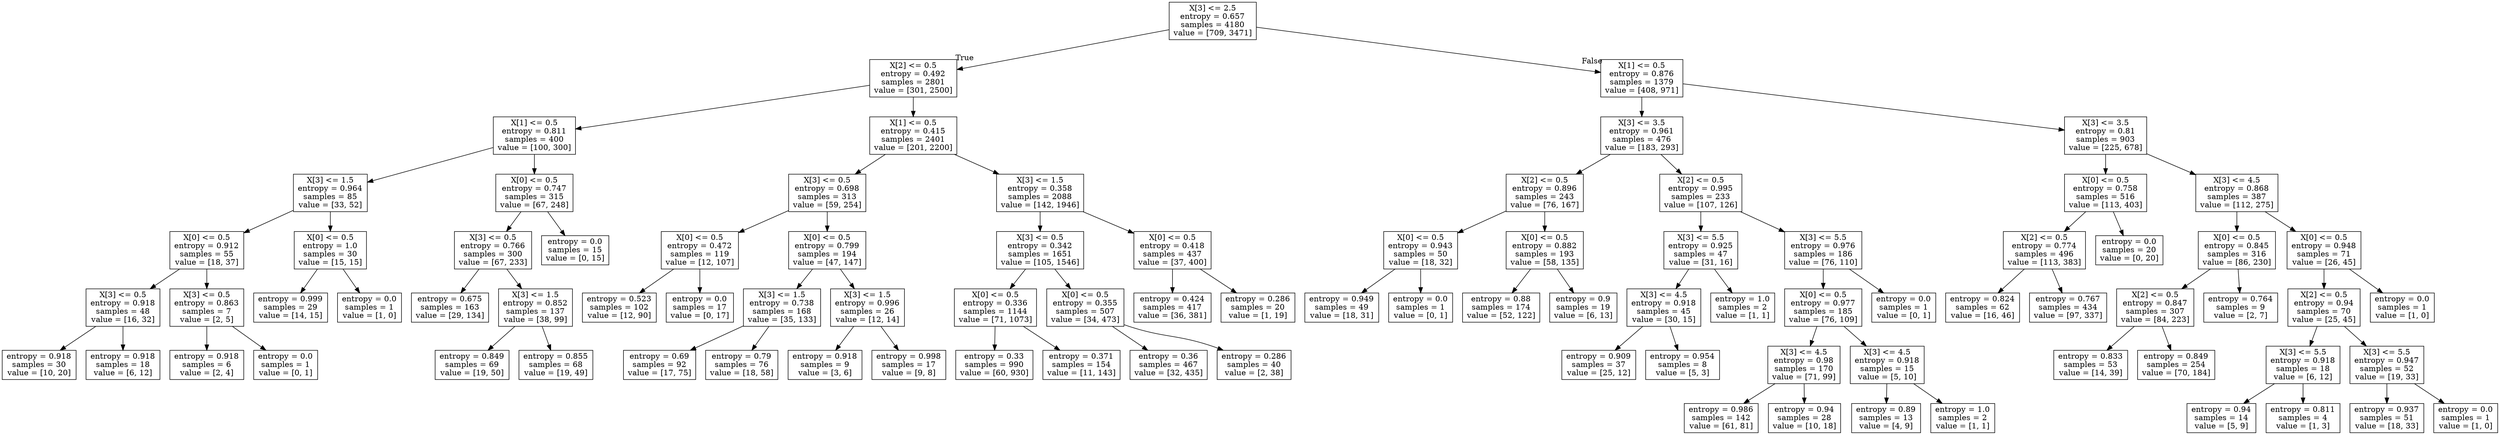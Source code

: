 digraph Tree {
node [shape=box] ;
0 [label="X[3] <= 2.5\nentropy = 0.657\nsamples = 4180\nvalue = [709, 3471]"] ;
1 [label="X[2] <= 0.5\nentropy = 0.492\nsamples = 2801\nvalue = [301, 2500]"] ;
0 -> 1 [labeldistance=2.5, labelangle=45, headlabel="True"] ;
2 [label="X[1] <= 0.5\nentropy = 0.811\nsamples = 400\nvalue = [100, 300]"] ;
1 -> 2 ;
3 [label="X[3] <= 1.5\nentropy = 0.964\nsamples = 85\nvalue = [33, 52]"] ;
2 -> 3 ;
4 [label="X[0] <= 0.5\nentropy = 0.912\nsamples = 55\nvalue = [18, 37]"] ;
3 -> 4 ;
5 [label="X[3] <= 0.5\nentropy = 0.918\nsamples = 48\nvalue = [16, 32]"] ;
4 -> 5 ;
6 [label="entropy = 0.918\nsamples = 30\nvalue = [10, 20]"] ;
5 -> 6 ;
7 [label="entropy = 0.918\nsamples = 18\nvalue = [6, 12]"] ;
5 -> 7 ;
8 [label="X[3] <= 0.5\nentropy = 0.863\nsamples = 7\nvalue = [2, 5]"] ;
4 -> 8 ;
9 [label="entropy = 0.918\nsamples = 6\nvalue = [2, 4]"] ;
8 -> 9 ;
10 [label="entropy = 0.0\nsamples = 1\nvalue = [0, 1]"] ;
8 -> 10 ;
11 [label="X[0] <= 0.5\nentropy = 1.0\nsamples = 30\nvalue = [15, 15]"] ;
3 -> 11 ;
12 [label="entropy = 0.999\nsamples = 29\nvalue = [14, 15]"] ;
11 -> 12 ;
13 [label="entropy = 0.0\nsamples = 1\nvalue = [1, 0]"] ;
11 -> 13 ;
14 [label="X[0] <= 0.5\nentropy = 0.747\nsamples = 315\nvalue = [67, 248]"] ;
2 -> 14 ;
15 [label="X[3] <= 0.5\nentropy = 0.766\nsamples = 300\nvalue = [67, 233]"] ;
14 -> 15 ;
16 [label="entropy = 0.675\nsamples = 163\nvalue = [29, 134]"] ;
15 -> 16 ;
17 [label="X[3] <= 1.5\nentropy = 0.852\nsamples = 137\nvalue = [38, 99]"] ;
15 -> 17 ;
18 [label="entropy = 0.849\nsamples = 69\nvalue = [19, 50]"] ;
17 -> 18 ;
19 [label="entropy = 0.855\nsamples = 68\nvalue = [19, 49]"] ;
17 -> 19 ;
20 [label="entropy = 0.0\nsamples = 15\nvalue = [0, 15]"] ;
14 -> 20 ;
21 [label="X[1] <= 0.5\nentropy = 0.415\nsamples = 2401\nvalue = [201, 2200]"] ;
1 -> 21 ;
22 [label="X[3] <= 0.5\nentropy = 0.698\nsamples = 313\nvalue = [59, 254]"] ;
21 -> 22 ;
23 [label="X[0] <= 0.5\nentropy = 0.472\nsamples = 119\nvalue = [12, 107]"] ;
22 -> 23 ;
24 [label="entropy = 0.523\nsamples = 102\nvalue = [12, 90]"] ;
23 -> 24 ;
25 [label="entropy = 0.0\nsamples = 17\nvalue = [0, 17]"] ;
23 -> 25 ;
26 [label="X[0] <= 0.5\nentropy = 0.799\nsamples = 194\nvalue = [47, 147]"] ;
22 -> 26 ;
27 [label="X[3] <= 1.5\nentropy = 0.738\nsamples = 168\nvalue = [35, 133]"] ;
26 -> 27 ;
28 [label="entropy = 0.69\nsamples = 92\nvalue = [17, 75]"] ;
27 -> 28 ;
29 [label="entropy = 0.79\nsamples = 76\nvalue = [18, 58]"] ;
27 -> 29 ;
30 [label="X[3] <= 1.5\nentropy = 0.996\nsamples = 26\nvalue = [12, 14]"] ;
26 -> 30 ;
31 [label="entropy = 0.918\nsamples = 9\nvalue = [3, 6]"] ;
30 -> 31 ;
32 [label="entropy = 0.998\nsamples = 17\nvalue = [9, 8]"] ;
30 -> 32 ;
33 [label="X[3] <= 1.5\nentropy = 0.358\nsamples = 2088\nvalue = [142, 1946]"] ;
21 -> 33 ;
34 [label="X[3] <= 0.5\nentropy = 0.342\nsamples = 1651\nvalue = [105, 1546]"] ;
33 -> 34 ;
35 [label="X[0] <= 0.5\nentropy = 0.336\nsamples = 1144\nvalue = [71, 1073]"] ;
34 -> 35 ;
36 [label="entropy = 0.33\nsamples = 990\nvalue = [60, 930]"] ;
35 -> 36 ;
37 [label="entropy = 0.371\nsamples = 154\nvalue = [11, 143]"] ;
35 -> 37 ;
38 [label="X[0] <= 0.5\nentropy = 0.355\nsamples = 507\nvalue = [34, 473]"] ;
34 -> 38 ;
39 [label="entropy = 0.36\nsamples = 467\nvalue = [32, 435]"] ;
38 -> 39 ;
40 [label="entropy = 0.286\nsamples = 40\nvalue = [2, 38]"] ;
38 -> 40 ;
41 [label="X[0] <= 0.5\nentropy = 0.418\nsamples = 437\nvalue = [37, 400]"] ;
33 -> 41 ;
42 [label="entropy = 0.424\nsamples = 417\nvalue = [36, 381]"] ;
41 -> 42 ;
43 [label="entropy = 0.286\nsamples = 20\nvalue = [1, 19]"] ;
41 -> 43 ;
44 [label="X[1] <= 0.5\nentropy = 0.876\nsamples = 1379\nvalue = [408, 971]"] ;
0 -> 44 [labeldistance=2.5, labelangle=-45, headlabel="False"] ;
45 [label="X[3] <= 3.5\nentropy = 0.961\nsamples = 476\nvalue = [183, 293]"] ;
44 -> 45 ;
46 [label="X[2] <= 0.5\nentropy = 0.896\nsamples = 243\nvalue = [76, 167]"] ;
45 -> 46 ;
47 [label="X[0] <= 0.5\nentropy = 0.943\nsamples = 50\nvalue = [18, 32]"] ;
46 -> 47 ;
48 [label="entropy = 0.949\nsamples = 49\nvalue = [18, 31]"] ;
47 -> 48 ;
49 [label="entropy = 0.0\nsamples = 1\nvalue = [0, 1]"] ;
47 -> 49 ;
50 [label="X[0] <= 0.5\nentropy = 0.882\nsamples = 193\nvalue = [58, 135]"] ;
46 -> 50 ;
51 [label="entropy = 0.88\nsamples = 174\nvalue = [52, 122]"] ;
50 -> 51 ;
52 [label="entropy = 0.9\nsamples = 19\nvalue = [6, 13]"] ;
50 -> 52 ;
53 [label="X[2] <= 0.5\nentropy = 0.995\nsamples = 233\nvalue = [107, 126]"] ;
45 -> 53 ;
54 [label="X[3] <= 5.5\nentropy = 0.925\nsamples = 47\nvalue = [31, 16]"] ;
53 -> 54 ;
55 [label="X[3] <= 4.5\nentropy = 0.918\nsamples = 45\nvalue = [30, 15]"] ;
54 -> 55 ;
56 [label="entropy = 0.909\nsamples = 37\nvalue = [25, 12]"] ;
55 -> 56 ;
57 [label="entropy = 0.954\nsamples = 8\nvalue = [5, 3]"] ;
55 -> 57 ;
58 [label="entropy = 1.0\nsamples = 2\nvalue = [1, 1]"] ;
54 -> 58 ;
59 [label="X[3] <= 5.5\nentropy = 0.976\nsamples = 186\nvalue = [76, 110]"] ;
53 -> 59 ;
60 [label="X[0] <= 0.5\nentropy = 0.977\nsamples = 185\nvalue = [76, 109]"] ;
59 -> 60 ;
61 [label="X[3] <= 4.5\nentropy = 0.98\nsamples = 170\nvalue = [71, 99]"] ;
60 -> 61 ;
62 [label="entropy = 0.986\nsamples = 142\nvalue = [61, 81]"] ;
61 -> 62 ;
63 [label="entropy = 0.94\nsamples = 28\nvalue = [10, 18]"] ;
61 -> 63 ;
64 [label="X[3] <= 4.5\nentropy = 0.918\nsamples = 15\nvalue = [5, 10]"] ;
60 -> 64 ;
65 [label="entropy = 0.89\nsamples = 13\nvalue = [4, 9]"] ;
64 -> 65 ;
66 [label="entropy = 1.0\nsamples = 2\nvalue = [1, 1]"] ;
64 -> 66 ;
67 [label="entropy = 0.0\nsamples = 1\nvalue = [0, 1]"] ;
59 -> 67 ;
68 [label="X[3] <= 3.5\nentropy = 0.81\nsamples = 903\nvalue = [225, 678]"] ;
44 -> 68 ;
69 [label="X[0] <= 0.5\nentropy = 0.758\nsamples = 516\nvalue = [113, 403]"] ;
68 -> 69 ;
70 [label="X[2] <= 0.5\nentropy = 0.774\nsamples = 496\nvalue = [113, 383]"] ;
69 -> 70 ;
71 [label="entropy = 0.824\nsamples = 62\nvalue = [16, 46]"] ;
70 -> 71 ;
72 [label="entropy = 0.767\nsamples = 434\nvalue = [97, 337]"] ;
70 -> 72 ;
73 [label="entropy = 0.0\nsamples = 20\nvalue = [0, 20]"] ;
69 -> 73 ;
74 [label="X[3] <= 4.5\nentropy = 0.868\nsamples = 387\nvalue = [112, 275]"] ;
68 -> 74 ;
75 [label="X[0] <= 0.5\nentropy = 0.845\nsamples = 316\nvalue = [86, 230]"] ;
74 -> 75 ;
76 [label="X[2] <= 0.5\nentropy = 0.847\nsamples = 307\nvalue = [84, 223]"] ;
75 -> 76 ;
77 [label="entropy = 0.833\nsamples = 53\nvalue = [14, 39]"] ;
76 -> 77 ;
78 [label="entropy = 0.849\nsamples = 254\nvalue = [70, 184]"] ;
76 -> 78 ;
79 [label="entropy = 0.764\nsamples = 9\nvalue = [2, 7]"] ;
75 -> 79 ;
80 [label="X[0] <= 0.5\nentropy = 0.948\nsamples = 71\nvalue = [26, 45]"] ;
74 -> 80 ;
81 [label="X[2] <= 0.5\nentropy = 0.94\nsamples = 70\nvalue = [25, 45]"] ;
80 -> 81 ;
82 [label="X[3] <= 5.5\nentropy = 0.918\nsamples = 18\nvalue = [6, 12]"] ;
81 -> 82 ;
83 [label="entropy = 0.94\nsamples = 14\nvalue = [5, 9]"] ;
82 -> 83 ;
84 [label="entropy = 0.811\nsamples = 4\nvalue = [1, 3]"] ;
82 -> 84 ;
85 [label="X[3] <= 5.5\nentropy = 0.947\nsamples = 52\nvalue = [19, 33]"] ;
81 -> 85 ;
86 [label="entropy = 0.937\nsamples = 51\nvalue = [18, 33]"] ;
85 -> 86 ;
87 [label="entropy = 0.0\nsamples = 1\nvalue = [1, 0]"] ;
85 -> 87 ;
88 [label="entropy = 0.0\nsamples = 1\nvalue = [1, 0]"] ;
80 -> 88 ;
}